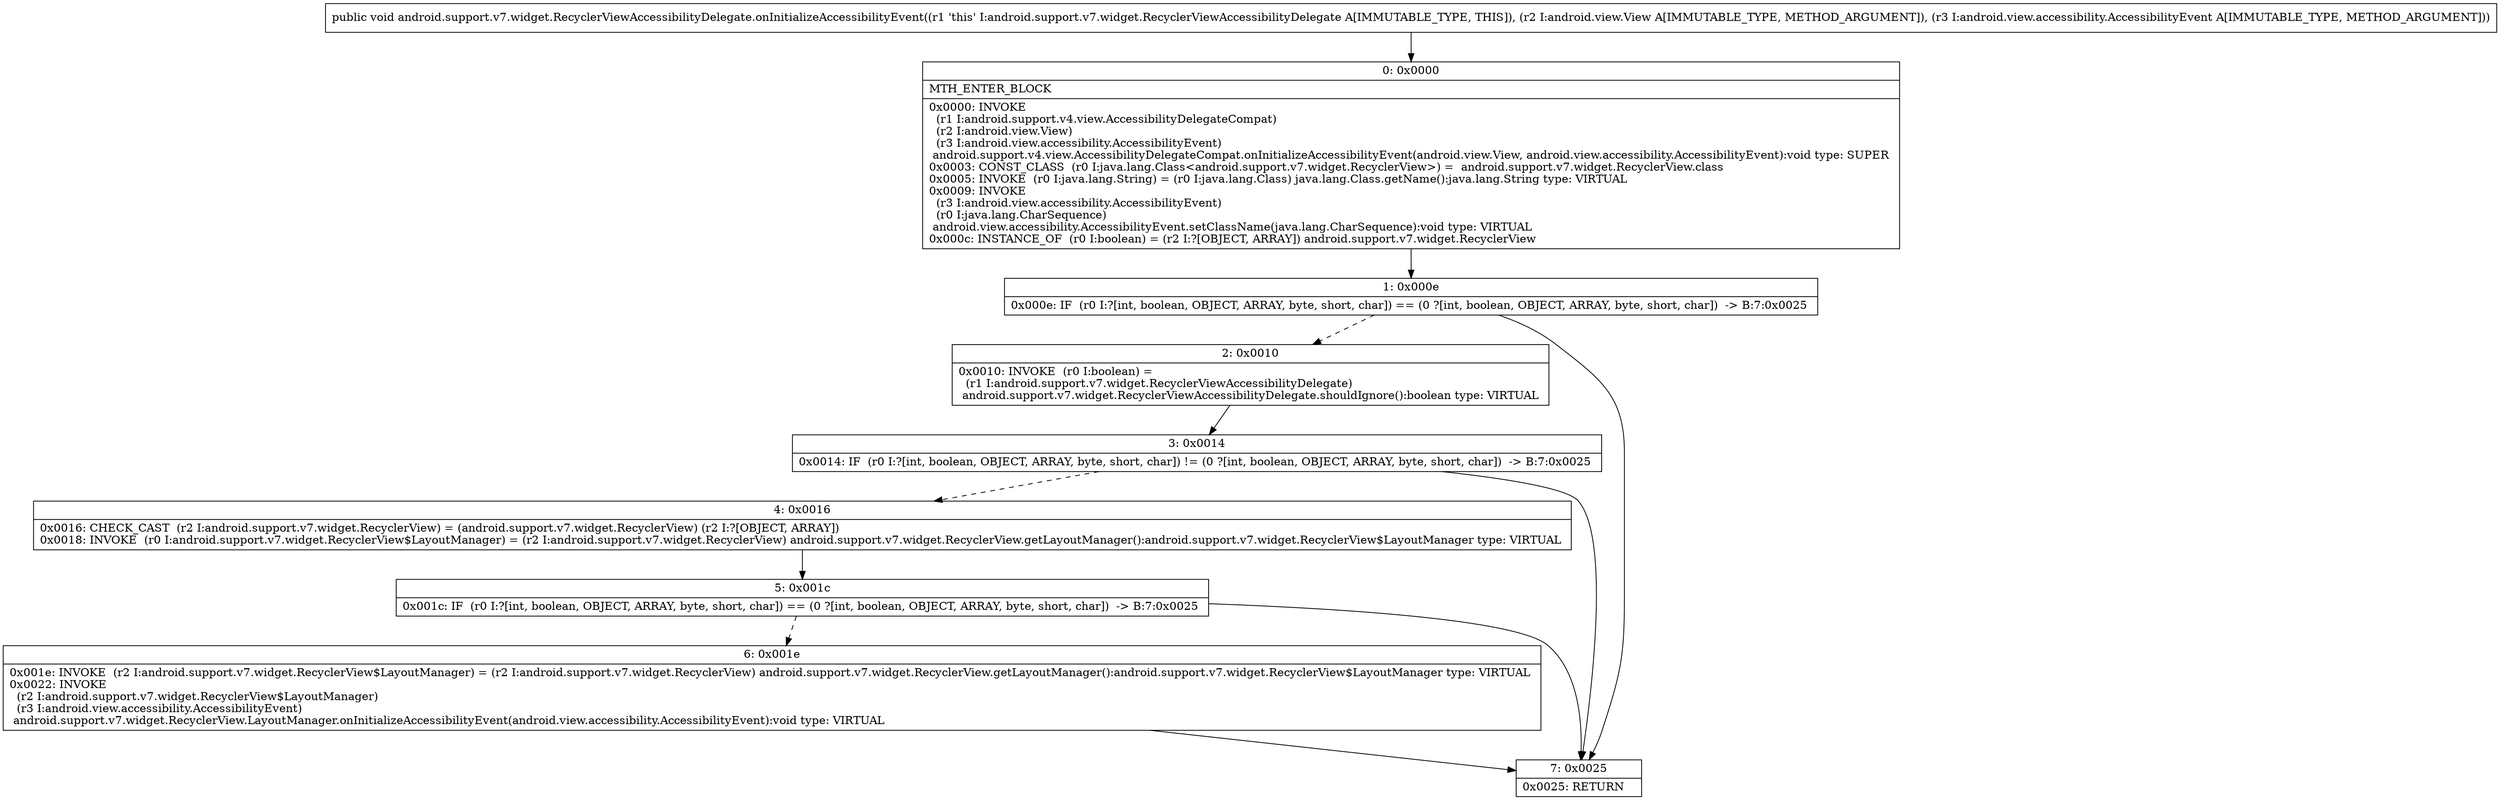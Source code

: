 digraph "CFG forandroid.support.v7.widget.RecyclerViewAccessibilityDelegate.onInitializeAccessibilityEvent(Landroid\/view\/View;Landroid\/view\/accessibility\/AccessibilityEvent;)V" {
Node_0 [shape=record,label="{0\:\ 0x0000|MTH_ENTER_BLOCK\l|0x0000: INVOKE  \l  (r1 I:android.support.v4.view.AccessibilityDelegateCompat)\l  (r2 I:android.view.View)\l  (r3 I:android.view.accessibility.AccessibilityEvent)\l android.support.v4.view.AccessibilityDelegateCompat.onInitializeAccessibilityEvent(android.view.View, android.view.accessibility.AccessibilityEvent):void type: SUPER \l0x0003: CONST_CLASS  (r0 I:java.lang.Class\<android.support.v7.widget.RecyclerView\>) =  android.support.v7.widget.RecyclerView.class \l0x0005: INVOKE  (r0 I:java.lang.String) = (r0 I:java.lang.Class) java.lang.Class.getName():java.lang.String type: VIRTUAL \l0x0009: INVOKE  \l  (r3 I:android.view.accessibility.AccessibilityEvent)\l  (r0 I:java.lang.CharSequence)\l android.view.accessibility.AccessibilityEvent.setClassName(java.lang.CharSequence):void type: VIRTUAL \l0x000c: INSTANCE_OF  (r0 I:boolean) = (r2 I:?[OBJECT, ARRAY]) android.support.v7.widget.RecyclerView \l}"];
Node_1 [shape=record,label="{1\:\ 0x000e|0x000e: IF  (r0 I:?[int, boolean, OBJECT, ARRAY, byte, short, char]) == (0 ?[int, boolean, OBJECT, ARRAY, byte, short, char])  \-\> B:7:0x0025 \l}"];
Node_2 [shape=record,label="{2\:\ 0x0010|0x0010: INVOKE  (r0 I:boolean) = \l  (r1 I:android.support.v7.widget.RecyclerViewAccessibilityDelegate)\l android.support.v7.widget.RecyclerViewAccessibilityDelegate.shouldIgnore():boolean type: VIRTUAL \l}"];
Node_3 [shape=record,label="{3\:\ 0x0014|0x0014: IF  (r0 I:?[int, boolean, OBJECT, ARRAY, byte, short, char]) != (0 ?[int, boolean, OBJECT, ARRAY, byte, short, char])  \-\> B:7:0x0025 \l}"];
Node_4 [shape=record,label="{4\:\ 0x0016|0x0016: CHECK_CAST  (r2 I:android.support.v7.widget.RecyclerView) = (android.support.v7.widget.RecyclerView) (r2 I:?[OBJECT, ARRAY]) \l0x0018: INVOKE  (r0 I:android.support.v7.widget.RecyclerView$LayoutManager) = (r2 I:android.support.v7.widget.RecyclerView) android.support.v7.widget.RecyclerView.getLayoutManager():android.support.v7.widget.RecyclerView$LayoutManager type: VIRTUAL \l}"];
Node_5 [shape=record,label="{5\:\ 0x001c|0x001c: IF  (r0 I:?[int, boolean, OBJECT, ARRAY, byte, short, char]) == (0 ?[int, boolean, OBJECT, ARRAY, byte, short, char])  \-\> B:7:0x0025 \l}"];
Node_6 [shape=record,label="{6\:\ 0x001e|0x001e: INVOKE  (r2 I:android.support.v7.widget.RecyclerView$LayoutManager) = (r2 I:android.support.v7.widget.RecyclerView) android.support.v7.widget.RecyclerView.getLayoutManager():android.support.v7.widget.RecyclerView$LayoutManager type: VIRTUAL \l0x0022: INVOKE  \l  (r2 I:android.support.v7.widget.RecyclerView$LayoutManager)\l  (r3 I:android.view.accessibility.AccessibilityEvent)\l android.support.v7.widget.RecyclerView.LayoutManager.onInitializeAccessibilityEvent(android.view.accessibility.AccessibilityEvent):void type: VIRTUAL \l}"];
Node_7 [shape=record,label="{7\:\ 0x0025|0x0025: RETURN   \l}"];
MethodNode[shape=record,label="{public void android.support.v7.widget.RecyclerViewAccessibilityDelegate.onInitializeAccessibilityEvent((r1 'this' I:android.support.v7.widget.RecyclerViewAccessibilityDelegate A[IMMUTABLE_TYPE, THIS]), (r2 I:android.view.View A[IMMUTABLE_TYPE, METHOD_ARGUMENT]), (r3 I:android.view.accessibility.AccessibilityEvent A[IMMUTABLE_TYPE, METHOD_ARGUMENT])) }"];
MethodNode -> Node_0;
Node_0 -> Node_1;
Node_1 -> Node_2[style=dashed];
Node_1 -> Node_7;
Node_2 -> Node_3;
Node_3 -> Node_4[style=dashed];
Node_3 -> Node_7;
Node_4 -> Node_5;
Node_5 -> Node_6[style=dashed];
Node_5 -> Node_7;
Node_6 -> Node_7;
}

